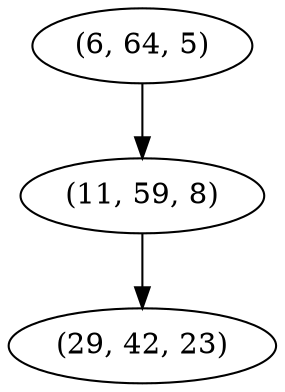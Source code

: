 digraph tree {
    "(6, 64, 5)";
    "(11, 59, 8)";
    "(29, 42, 23)";
    "(6, 64, 5)" -> "(11, 59, 8)";
    "(11, 59, 8)" -> "(29, 42, 23)";
}
